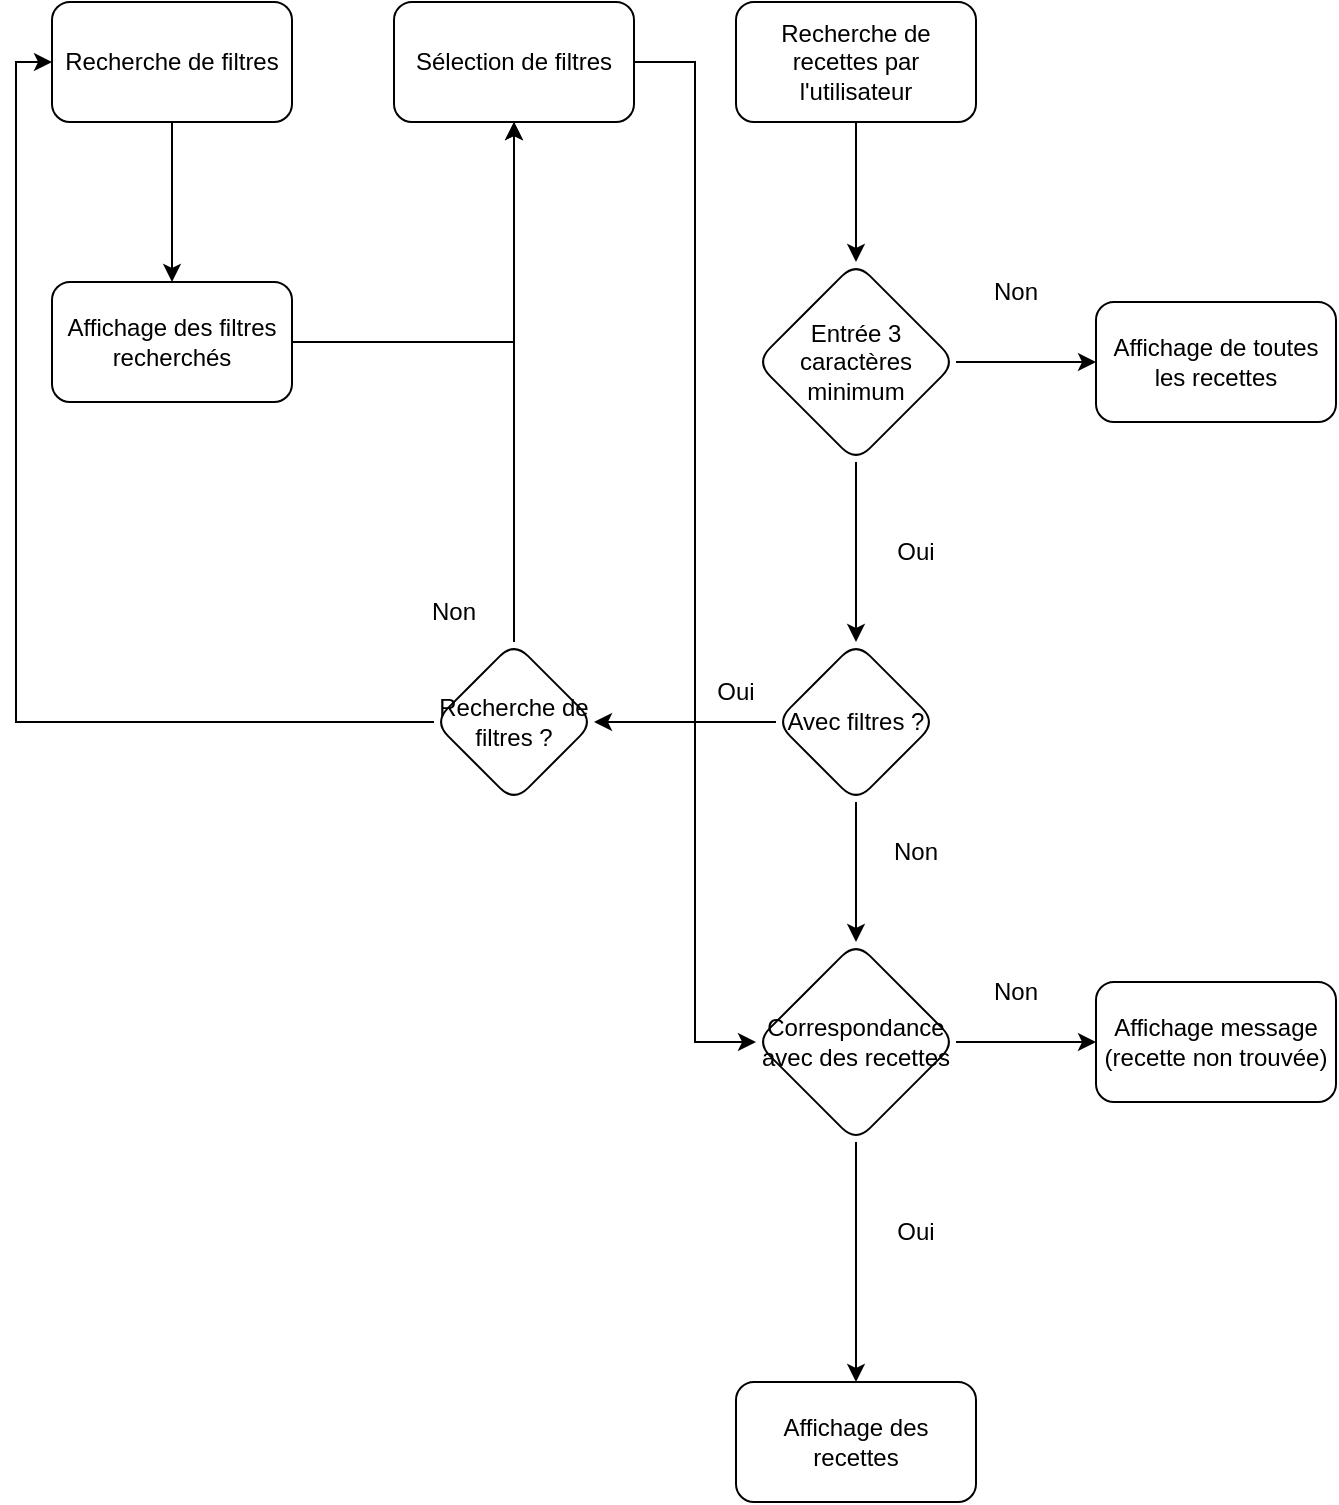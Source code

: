 <mxfile version="17.4.6" type="device"><diagram id="C5RBs43oDa-KdzZeNtuy" name="Page-1"><mxGraphModel dx="2249" dy="762" grid="1" gridSize="10" guides="1" tooltips="1" connect="1" arrows="1" fold="1" page="1" pageScale="1" pageWidth="827" pageHeight="1169" math="0" shadow="0"><root><mxCell id="WIyWlLk6GJQsqaUBKTNV-0"/><mxCell id="WIyWlLk6GJQsqaUBKTNV-1" parent="WIyWlLk6GJQsqaUBKTNV-0"/><mxCell id="DQMnrzwm9WDWN1dapiqI-23" value="" style="edgeStyle=orthogonalEdgeStyle;rounded=0;orthogonalLoop=1;jettySize=auto;metaEdit=0;html=1;" edge="1" parent="WIyWlLk6GJQsqaUBKTNV-1" source="DQMnrzwm9WDWN1dapiqI-16" target="DQMnrzwm9WDWN1dapiqI-22"><mxGeometry relative="1" as="geometry"/></mxCell><mxCell id="DQMnrzwm9WDWN1dapiqI-16" value="Recherche de recettes par l'utilisateur" style="rounded=1;whiteSpace=wrap;html=1;" vertex="1" parent="WIyWlLk6GJQsqaUBKTNV-1"><mxGeometry y="500" width="120" height="60" as="geometry"/></mxCell><mxCell id="DQMnrzwm9WDWN1dapiqI-30" value="" style="edgeStyle=orthogonalEdgeStyle;rounded=0;orthogonalLoop=1;jettySize=auto;html=1;" edge="1" parent="WIyWlLk6GJQsqaUBKTNV-1" source="DQMnrzwm9WDWN1dapiqI-22" target="DQMnrzwm9WDWN1dapiqI-29"><mxGeometry relative="1" as="geometry"/></mxCell><mxCell id="DQMnrzwm9WDWN1dapiqI-53" value="" style="edgeStyle=orthogonalEdgeStyle;rounded=0;orthogonalLoop=1;jettySize=auto;html=1;" edge="1" parent="WIyWlLk6GJQsqaUBKTNV-1" source="DQMnrzwm9WDWN1dapiqI-22" target="DQMnrzwm9WDWN1dapiqI-52"><mxGeometry relative="1" as="geometry"/></mxCell><mxCell id="DQMnrzwm9WDWN1dapiqI-22" value="Entrée 3 caractères minimum" style="rhombus;whiteSpace=wrap;html=1;rounded=1;" vertex="1" parent="WIyWlLk6GJQsqaUBKTNV-1"><mxGeometry x="10" y="630" width="100" height="100" as="geometry"/></mxCell><mxCell id="DQMnrzwm9WDWN1dapiqI-26" value="Affichage des recettes" style="whiteSpace=wrap;html=1;rounded=1;" vertex="1" parent="WIyWlLk6GJQsqaUBKTNV-1"><mxGeometry y="1190" width="120" height="60" as="geometry"/></mxCell><mxCell id="DQMnrzwm9WDWN1dapiqI-29" value="Affichage de toutes les recettes" style="whiteSpace=wrap;html=1;rounded=1;" vertex="1" parent="WIyWlLk6GJQsqaUBKTNV-1"><mxGeometry x="180" y="650" width="120" height="60" as="geometry"/></mxCell><mxCell id="DQMnrzwm9WDWN1dapiqI-31" value="Non" style="text;html=1;strokeColor=none;fillColor=none;align=center;verticalAlign=middle;whiteSpace=wrap;rounded=0;" vertex="1" parent="WIyWlLk6GJQsqaUBKTNV-1"><mxGeometry x="110" y="630" width="60" height="30" as="geometry"/></mxCell><mxCell id="DQMnrzwm9WDWN1dapiqI-36" style="edgeStyle=orthogonalEdgeStyle;rounded=0;orthogonalLoop=1;jettySize=auto;html=1;" edge="1" parent="WIyWlLk6GJQsqaUBKTNV-1" source="DQMnrzwm9WDWN1dapiqI-34" target="DQMnrzwm9WDWN1dapiqI-26"><mxGeometry relative="1" as="geometry"/></mxCell><mxCell id="DQMnrzwm9WDWN1dapiqI-40" value="" style="edgeStyle=orthogonalEdgeStyle;rounded=0;orthogonalLoop=1;jettySize=auto;html=1;" edge="1" parent="WIyWlLk6GJQsqaUBKTNV-1" source="DQMnrzwm9WDWN1dapiqI-34" target="DQMnrzwm9WDWN1dapiqI-39"><mxGeometry relative="1" as="geometry"/></mxCell><mxCell id="DQMnrzwm9WDWN1dapiqI-34" value="Correspondance avec des recettes" style="rhombus;whiteSpace=wrap;html=1;rounded=1;" vertex="1" parent="WIyWlLk6GJQsqaUBKTNV-1"><mxGeometry x="10" y="970" width="100" height="100" as="geometry"/></mxCell><mxCell id="DQMnrzwm9WDWN1dapiqI-39" value="Affichage message (recette non trouvée)" style="whiteSpace=wrap;html=1;rounded=1;" vertex="1" parent="WIyWlLk6GJQsqaUBKTNV-1"><mxGeometry x="180" y="990" width="120" height="60" as="geometry"/></mxCell><mxCell id="DQMnrzwm9WDWN1dapiqI-43" style="edgeStyle=orthogonalEdgeStyle;rounded=0;orthogonalLoop=1;jettySize=auto;html=1;entryX=0;entryY=0.5;entryDx=0;entryDy=0;" edge="1" parent="WIyWlLk6GJQsqaUBKTNV-1" source="DQMnrzwm9WDWN1dapiqI-42" target="DQMnrzwm9WDWN1dapiqI-34"><mxGeometry relative="1" as="geometry"/></mxCell><mxCell id="DQMnrzwm9WDWN1dapiqI-42" value="Sélection de filtres" style="rounded=1;whiteSpace=wrap;html=1;" vertex="1" parent="WIyWlLk6GJQsqaUBKTNV-1"><mxGeometry x="-171" y="500" width="120" height="60" as="geometry"/></mxCell><mxCell id="DQMnrzwm9WDWN1dapiqI-47" value="" style="edgeStyle=orthogonalEdgeStyle;rounded=0;orthogonalLoop=1;jettySize=auto;html=1;" edge="1" parent="WIyWlLk6GJQsqaUBKTNV-1" source="DQMnrzwm9WDWN1dapiqI-44" target="DQMnrzwm9WDWN1dapiqI-46"><mxGeometry relative="1" as="geometry"/></mxCell><mxCell id="DQMnrzwm9WDWN1dapiqI-44" value="Recherche de filtres" style="rounded=1;whiteSpace=wrap;html=1;" vertex="1" parent="WIyWlLk6GJQsqaUBKTNV-1"><mxGeometry x="-342" y="500" width="120" height="60" as="geometry"/></mxCell><mxCell id="DQMnrzwm9WDWN1dapiqI-49" style="edgeStyle=orthogonalEdgeStyle;rounded=0;orthogonalLoop=1;jettySize=auto;html=1;entryX=0.5;entryY=1;entryDx=0;entryDy=0;" edge="1" parent="WIyWlLk6GJQsqaUBKTNV-1" source="DQMnrzwm9WDWN1dapiqI-46" target="DQMnrzwm9WDWN1dapiqI-42"><mxGeometry relative="1" as="geometry"/></mxCell><mxCell id="DQMnrzwm9WDWN1dapiqI-46" value="Affichage des filtres recherchés" style="whiteSpace=wrap;html=1;rounded=1;" vertex="1" parent="WIyWlLk6GJQsqaUBKTNV-1"><mxGeometry x="-342" y="640" width="120" height="60" as="geometry"/></mxCell><mxCell id="DQMnrzwm9WDWN1dapiqI-55" style="edgeStyle=orthogonalEdgeStyle;rounded=0;orthogonalLoop=1;jettySize=auto;html=1;entryX=0.5;entryY=0;entryDx=0;entryDy=0;" edge="1" parent="WIyWlLk6GJQsqaUBKTNV-1" source="DQMnrzwm9WDWN1dapiqI-52" target="DQMnrzwm9WDWN1dapiqI-34"><mxGeometry relative="1" as="geometry"/></mxCell><mxCell id="DQMnrzwm9WDWN1dapiqI-60" value="" style="edgeStyle=orthogonalEdgeStyle;rounded=0;orthogonalLoop=1;jettySize=auto;html=1;" edge="1" parent="WIyWlLk6GJQsqaUBKTNV-1" source="DQMnrzwm9WDWN1dapiqI-52" target="DQMnrzwm9WDWN1dapiqI-59"><mxGeometry relative="1" as="geometry"/></mxCell><mxCell id="DQMnrzwm9WDWN1dapiqI-52" value="Avec filtres ?" style="rhombus;whiteSpace=wrap;html=1;rounded=1;" vertex="1" parent="WIyWlLk6GJQsqaUBKTNV-1"><mxGeometry x="20" y="820" width="80" height="80" as="geometry"/></mxCell><mxCell id="DQMnrzwm9WDWN1dapiqI-56" value="Non" style="text;html=1;strokeColor=none;fillColor=none;align=center;verticalAlign=middle;whiteSpace=wrap;rounded=0;" vertex="1" parent="WIyWlLk6GJQsqaUBKTNV-1"><mxGeometry x="60" y="910" width="60" height="30" as="geometry"/></mxCell><mxCell id="DQMnrzwm9WDWN1dapiqI-64" style="edgeStyle=orthogonalEdgeStyle;rounded=0;orthogonalLoop=1;jettySize=auto;html=1;entryX=0.5;entryY=1;entryDx=0;entryDy=0;" edge="1" parent="WIyWlLk6GJQsqaUBKTNV-1" source="DQMnrzwm9WDWN1dapiqI-59" target="DQMnrzwm9WDWN1dapiqI-42"><mxGeometry relative="1" as="geometry"><Array as="points"><mxPoint x="-111" y="770"/><mxPoint x="-111" y="770"/></Array></mxGeometry></mxCell><mxCell id="DQMnrzwm9WDWN1dapiqI-67" style="edgeStyle=orthogonalEdgeStyle;rounded=0;orthogonalLoop=1;jettySize=auto;html=1;entryX=0;entryY=0.5;entryDx=0;entryDy=0;" edge="1" parent="WIyWlLk6GJQsqaUBKTNV-1" source="DQMnrzwm9WDWN1dapiqI-59" target="DQMnrzwm9WDWN1dapiqI-44"><mxGeometry relative="1" as="geometry"><mxPoint x="-280" y="570" as="targetPoint"/><Array as="points"><mxPoint x="-360" y="860"/><mxPoint x="-360" y="530"/></Array></mxGeometry></mxCell><mxCell id="DQMnrzwm9WDWN1dapiqI-59" value="Recherche de filtres ?" style="rhombus;whiteSpace=wrap;html=1;rounded=1;" vertex="1" parent="WIyWlLk6GJQsqaUBKTNV-1"><mxGeometry x="-151" y="820" width="80" height="80" as="geometry"/></mxCell><mxCell id="DQMnrzwm9WDWN1dapiqI-61" value="Oui" style="text;html=1;strokeColor=none;fillColor=none;align=center;verticalAlign=middle;whiteSpace=wrap;rounded=0;" vertex="1" parent="WIyWlLk6GJQsqaUBKTNV-1"><mxGeometry x="-30" y="830" width="60" height="30" as="geometry"/></mxCell><mxCell id="DQMnrzwm9WDWN1dapiqI-65" value="Non" style="text;html=1;strokeColor=none;fillColor=none;align=center;verticalAlign=middle;whiteSpace=wrap;rounded=0;" vertex="1" parent="WIyWlLk6GJQsqaUBKTNV-1"><mxGeometry x="-171" y="790" width="60" height="30" as="geometry"/></mxCell><mxCell id="DQMnrzwm9WDWN1dapiqI-68" value="Non" style="text;html=1;strokeColor=none;fillColor=none;align=center;verticalAlign=middle;whiteSpace=wrap;rounded=0;" vertex="1" parent="WIyWlLk6GJQsqaUBKTNV-1"><mxGeometry x="110" y="980" width="60" height="30" as="geometry"/></mxCell><mxCell id="DQMnrzwm9WDWN1dapiqI-69" value="Oui" style="text;html=1;strokeColor=none;fillColor=none;align=center;verticalAlign=middle;whiteSpace=wrap;rounded=0;" vertex="1" parent="WIyWlLk6GJQsqaUBKTNV-1"><mxGeometry x="60" y="1100" width="60" height="30" as="geometry"/></mxCell><mxCell id="DQMnrzwm9WDWN1dapiqI-70" value="Oui" style="text;html=1;strokeColor=none;fillColor=none;align=center;verticalAlign=middle;whiteSpace=wrap;rounded=0;" vertex="1" parent="WIyWlLk6GJQsqaUBKTNV-1"><mxGeometry x="60" y="760" width="60" height="30" as="geometry"/></mxCell></root></mxGraphModel></diagram></mxfile>